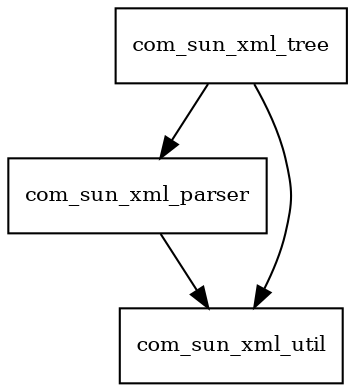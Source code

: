 digraph xml_package_dependencies {
  node [shape = box, fontsize=10.0];
  com_sun_xml_parser -> com_sun_xml_util;
  com_sun_xml_tree -> com_sun_xml_parser;
  com_sun_xml_tree -> com_sun_xml_util;
}
